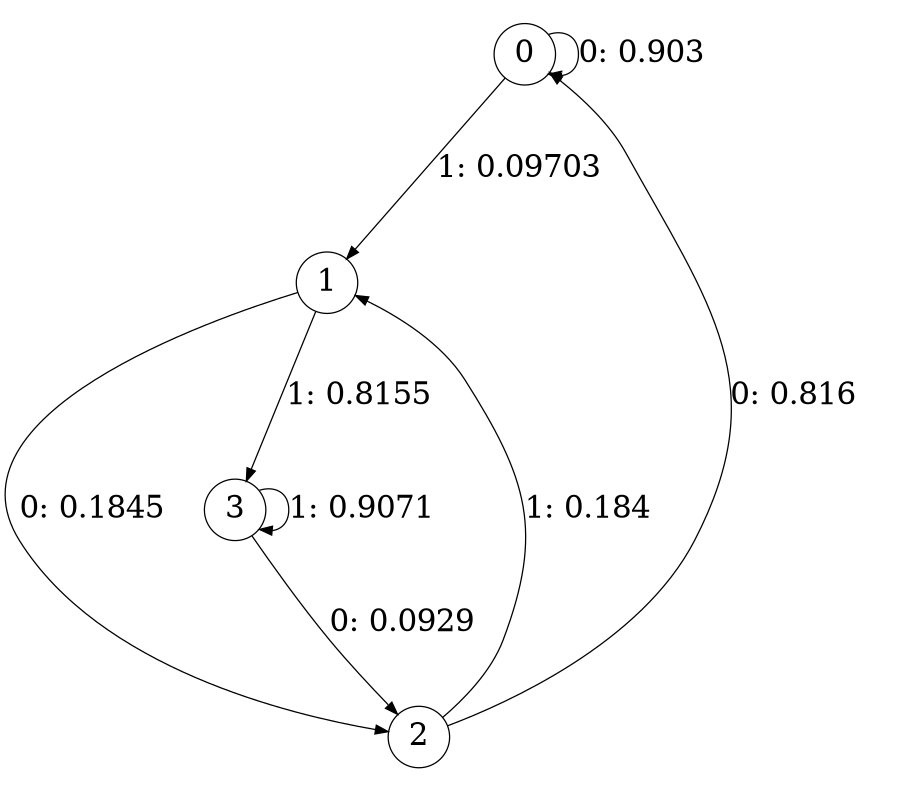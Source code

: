 digraph "ch24random.txt" {
size = "6,8.5";
ratio = "fill";
node [shape = circle];
node [fontsize = 24];
edge [fontsize = 24];
0 -> 0 [label = "0: 0.903    "];
0 -> 1 [label = "1: 0.09703  "];
1 -> 2 [label = "0: 0.1845   "];
1 -> 3 [label = "1: 0.8155   "];
2 -> 0 [label = "0: 0.816    "];
2 -> 1 [label = "1: 0.184    "];
3 -> 2 [label = "0: 0.0929   "];
3 -> 3 [label = "1: 0.9071   "];
}